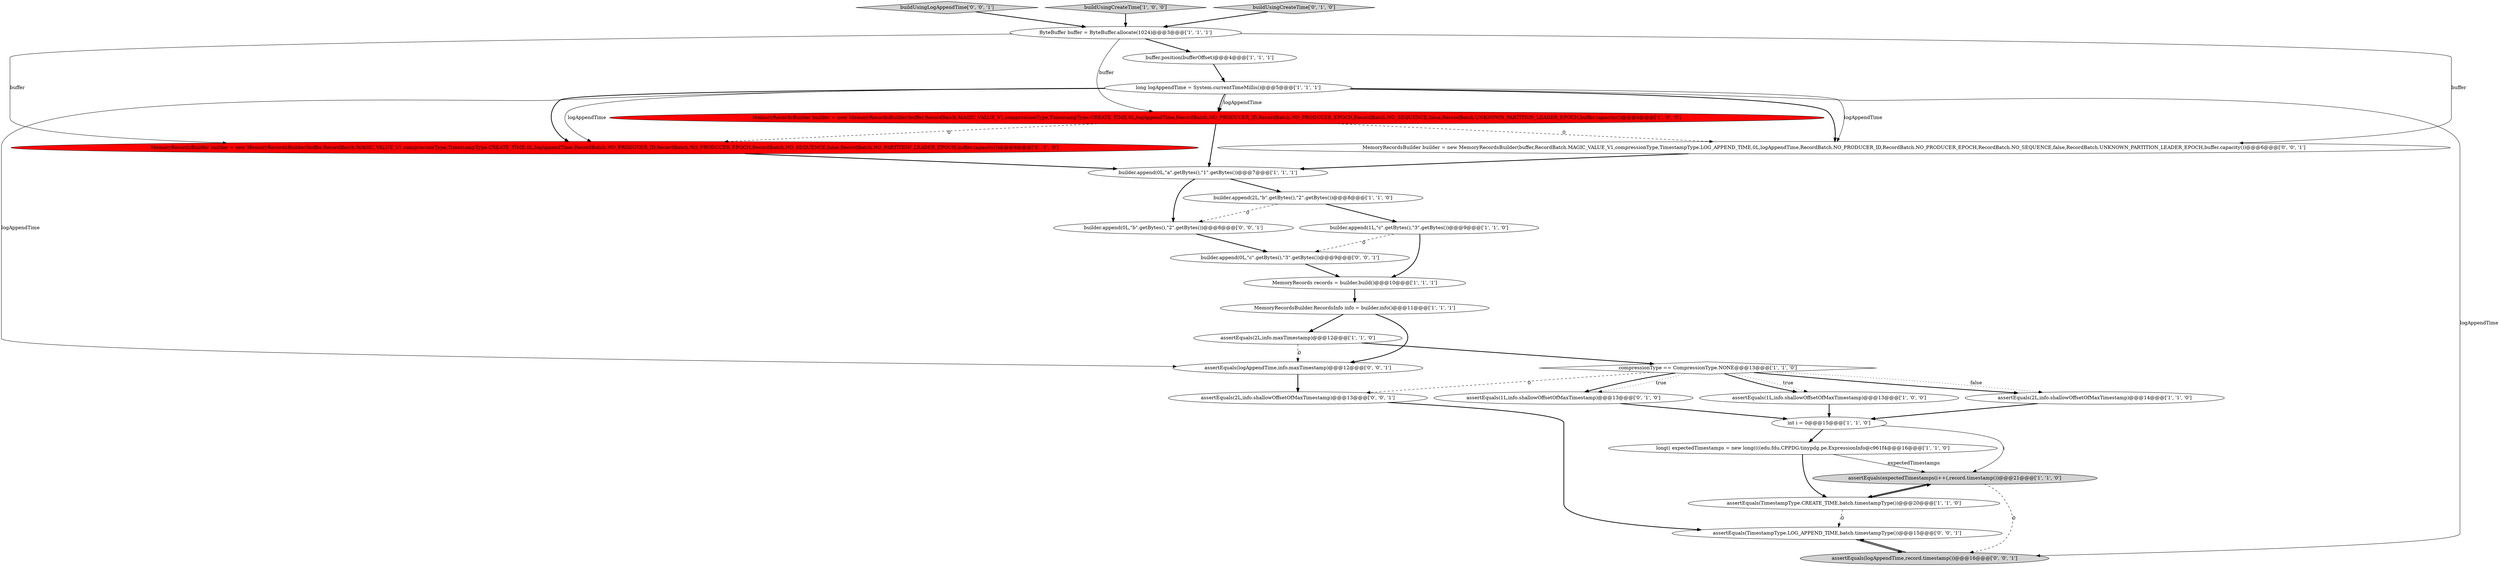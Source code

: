 digraph {
11 [style = filled, label = "assertEquals(2L,info.shallowOffsetOfMaxTimestamp)@@@14@@@['1', '1', '0']", fillcolor = white, shape = ellipse image = "AAA0AAABBB1BBB"];
14 [style = filled, label = "MemoryRecords records = builder.build()@@@10@@@['1', '1', '1']", fillcolor = white, shape = ellipse image = "AAA0AAABBB1BBB"];
28 [style = filled, label = "buildUsingLogAppendTime['0', '0', '1']", fillcolor = lightgray, shape = diamond image = "AAA0AAABBB3BBB"];
24 [style = filled, label = "MemoryRecordsBuilder builder = new MemoryRecordsBuilder(buffer,RecordBatch.MAGIC_VALUE_V1,compressionType,TimestampType.LOG_APPEND_TIME,0L,logAppendTime,RecordBatch.NO_PRODUCER_ID,RecordBatch.NO_PRODUCER_EPOCH,RecordBatch.NO_SEQUENCE,false,RecordBatch.UNKNOWN_PARTITION_LEADER_EPOCH,buffer.capacity())@@@6@@@['0', '0', '1']", fillcolor = white, shape = ellipse image = "AAA0AAABBB3BBB"];
15 [style = filled, label = "buildUsingCreateTime['1', '0', '0']", fillcolor = lightgray, shape = diamond image = "AAA0AAABBB1BBB"];
3 [style = filled, label = "int i = 0@@@15@@@['1', '1', '0']", fillcolor = white, shape = ellipse image = "AAA0AAABBB1BBB"];
19 [style = filled, label = "MemoryRecordsBuilder builder = new MemoryRecordsBuilder(buffer,RecordBatch.MAGIC_VALUE_V1,compressionType,TimestampType.CREATE_TIME,0L,logAppendTime,RecordBatch.NO_PRODUCER_ID,RecordBatch.NO_PRODUCER_EPOCH,RecordBatch.NO_SEQUENCE,false,RecordBatch.NO_PARTITION_LEADER_EPOCH,buffer.capacity())@@@6@@@['0', '1', '0']", fillcolor = red, shape = ellipse image = "AAA1AAABBB2BBB"];
9 [style = filled, label = "assertEquals(expectedTimestamps(i++(,record.timestamp())@@@21@@@['1', '1', '0']", fillcolor = lightgray, shape = ellipse image = "AAA0AAABBB1BBB"];
26 [style = filled, label = "builder.append(0L,\"c\".getBytes(),\"3\".getBytes())@@@9@@@['0', '0', '1']", fillcolor = white, shape = ellipse image = "AAA0AAABBB3BBB"];
27 [style = filled, label = "assertEquals(2L,info.shallowOffsetOfMaxTimestamp)@@@13@@@['0', '0', '1']", fillcolor = white, shape = ellipse image = "AAA0AAABBB3BBB"];
0 [style = filled, label = "builder.append(2L,\"b\".getBytes(),\"2\".getBytes())@@@8@@@['1', '1', '0']", fillcolor = white, shape = ellipse image = "AAA0AAABBB1BBB"];
2 [style = filled, label = "MemoryRecordsBuilder.RecordsInfo info = builder.info()@@@11@@@['1', '1', '1']", fillcolor = white, shape = ellipse image = "AAA0AAABBB1BBB"];
10 [style = filled, label = "compressionType == CompressionType.NONE@@@13@@@['1', '1', '0']", fillcolor = white, shape = diamond image = "AAA0AAABBB1BBB"];
12 [style = filled, label = "ByteBuffer buffer = ByteBuffer.allocate(1024)@@@3@@@['1', '1', '1']", fillcolor = white, shape = ellipse image = "AAA0AAABBB1BBB"];
22 [style = filled, label = "assertEquals(logAppendTime,info.maxTimestamp)@@@12@@@['0', '0', '1']", fillcolor = white, shape = ellipse image = "AAA0AAABBB3BBB"];
17 [style = filled, label = "assertEquals(2L,info.maxTimestamp)@@@12@@@['1', '1', '0']", fillcolor = white, shape = ellipse image = "AAA0AAABBB1BBB"];
13 [style = filled, label = "buffer.position(bufferOffset)@@@4@@@['1', '1', '1']", fillcolor = white, shape = ellipse image = "AAA0AAABBB1BBB"];
8 [style = filled, label = "long(( expectedTimestamps = new long((((edu.fdu.CPPDG.tinypdg.pe.ExpressionInfo@c961f4@@@16@@@['1', '1', '0']", fillcolor = white, shape = ellipse image = "AAA0AAABBB1BBB"];
18 [style = filled, label = "assertEquals(1L,info.shallowOffsetOfMaxTimestamp)@@@13@@@['0', '1', '0']", fillcolor = white, shape = ellipse image = "AAA0AAABBB2BBB"];
25 [style = filled, label = "builder.append(0L,\"b\".getBytes(),\"2\".getBytes())@@@8@@@['0', '0', '1']", fillcolor = white, shape = ellipse image = "AAA0AAABBB3BBB"];
4 [style = filled, label = "builder.append(1L,\"c\".getBytes(),\"3\".getBytes())@@@9@@@['1', '1', '0']", fillcolor = white, shape = ellipse image = "AAA0AAABBB1BBB"];
16 [style = filled, label = "builder.append(0L,\"a\".getBytes(),\"1\".getBytes())@@@7@@@['1', '1', '1']", fillcolor = white, shape = ellipse image = "AAA0AAABBB1BBB"];
5 [style = filled, label = "long logAppendTime = System.currentTimeMillis()@@@5@@@['1', '1', '1']", fillcolor = white, shape = ellipse image = "AAA0AAABBB1BBB"];
23 [style = filled, label = "assertEquals(TimestampType.LOG_APPEND_TIME,batch.timestampType())@@@15@@@['0', '0', '1']", fillcolor = white, shape = ellipse image = "AAA0AAABBB3BBB"];
6 [style = filled, label = "assertEquals(TimestampType.CREATE_TIME,batch.timestampType())@@@20@@@['1', '1', '0']", fillcolor = white, shape = ellipse image = "AAA0AAABBB1BBB"];
21 [style = filled, label = "assertEquals(logAppendTime,record.timestamp())@@@16@@@['0', '0', '1']", fillcolor = lightgray, shape = ellipse image = "AAA0AAABBB3BBB"];
1 [style = filled, label = "MemoryRecordsBuilder builder = new MemoryRecordsBuilder(buffer,RecordBatch.MAGIC_VALUE_V1,compressionType,TimestampType.CREATE_TIME,0L,logAppendTime,RecordBatch.NO_PRODUCER_ID,RecordBatch.NO_PRODUCER_EPOCH,RecordBatch.NO_SEQUENCE,false,RecordBatch.UNKNOWN_PARTITION_LEADER_EPOCH,buffer.capacity())@@@6@@@['1', '0', '0']", fillcolor = red, shape = ellipse image = "AAA1AAABBB1BBB"];
20 [style = filled, label = "buildUsingCreateTime['0', '1', '0']", fillcolor = lightgray, shape = diamond image = "AAA0AAABBB2BBB"];
7 [style = filled, label = "assertEquals(1L,info.shallowOffsetOfMaxTimestamp)@@@13@@@['1', '0', '0']", fillcolor = white, shape = ellipse image = "AAA0AAABBB1BBB"];
2->17 [style = bold, label=""];
10->18 [style = dotted, label="true"];
17->10 [style = bold, label=""];
10->18 [style = bold, label=""];
18->3 [style = bold, label=""];
16->0 [style = bold, label=""];
4->14 [style = bold, label=""];
5->22 [style = solid, label="logAppendTime"];
12->19 [style = solid, label="buffer"];
1->19 [style = dashed, label="0"];
26->14 [style = bold, label=""];
16->25 [style = bold, label=""];
8->6 [style = bold, label=""];
4->26 [style = dashed, label="0"];
28->12 [style = bold, label=""];
10->27 [style = dashed, label="0"];
5->24 [style = solid, label="logAppendTime"];
8->9 [style = solid, label="expectedTimestamps"];
10->7 [style = bold, label=""];
7->3 [style = bold, label=""];
9->6 [style = bold, label=""];
19->16 [style = bold, label=""];
5->19 [style = bold, label=""];
12->13 [style = bold, label=""];
5->1 [style = bold, label=""];
24->16 [style = bold, label=""];
3->9 [style = solid, label="i"];
10->11 [style = dotted, label="false"];
12->24 [style = solid, label="buffer"];
0->25 [style = dashed, label="0"];
22->27 [style = bold, label=""];
23->21 [style = bold, label=""];
11->3 [style = bold, label=""];
0->4 [style = bold, label=""];
1->16 [style = bold, label=""];
12->1 [style = solid, label="buffer"];
5->1 [style = solid, label="logAppendTime"];
3->8 [style = bold, label=""];
5->24 [style = bold, label=""];
1->24 [style = dashed, label="0"];
9->21 [style = dashed, label="0"];
25->26 [style = bold, label=""];
20->12 [style = bold, label=""];
13->5 [style = bold, label=""];
5->19 [style = solid, label="logAppendTime"];
27->23 [style = bold, label=""];
14->2 [style = bold, label=""];
15->12 [style = bold, label=""];
5->21 [style = solid, label="logAppendTime"];
6->9 [style = bold, label=""];
2->22 [style = bold, label=""];
21->23 [style = bold, label=""];
10->7 [style = dotted, label="true"];
6->23 [style = dashed, label="0"];
10->11 [style = bold, label=""];
17->22 [style = dashed, label="0"];
}
